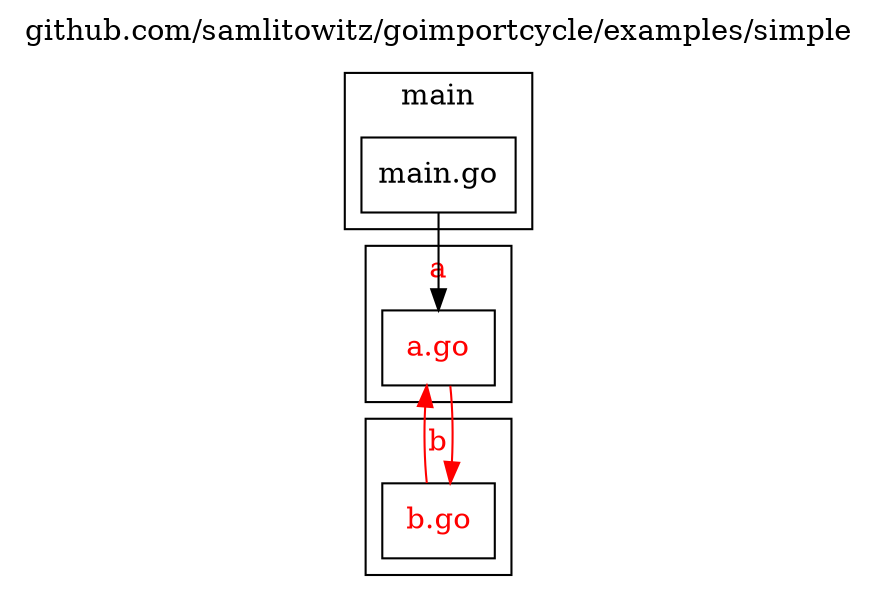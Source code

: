 digraph {
	labelloc="t";
	label="github.com/samlitowitz/goimportcycle/examples/simple";
	rankdir="TB";
	node [shape="rect"];

	subgraph "cluster_pkg_a" {
		label="a";
		style="filled";
		fontcolor="#ff0000";
		fillcolor="#ffffff";

		"pkg_a_file_a" [label="a.go", style="filled", fontcolor="#ff0000", fillcolor="#ffffff"];
	};

	subgraph "cluster_pkg_b" {
		label="b";
		style="filled";
		fontcolor="#ff0000";
		fillcolor="#ffffff";

		"pkg_b_file_b" [label="b.go", style="filled", fontcolor="#ff0000", fillcolor="#ffffff"];
	};

	subgraph "cluster_pkg_main" {
		label="main";
		style="filled";
		fontcolor="#000000";
		fillcolor="#ffffff";

		"pkg_main_file_main" [label="main.go", style="filled", fontcolor="#000000", fillcolor="#ffffff"];
	};

	"pkg_a_file_a" -> "pkg_b_file_b" [color="#ff0000"];
	"pkg_b_file_b" -> "pkg_a_file_a" [color="#ff0000"];
	"pkg_main_file_main" -> "pkg_a_file_a" [color="#000000"];
}
